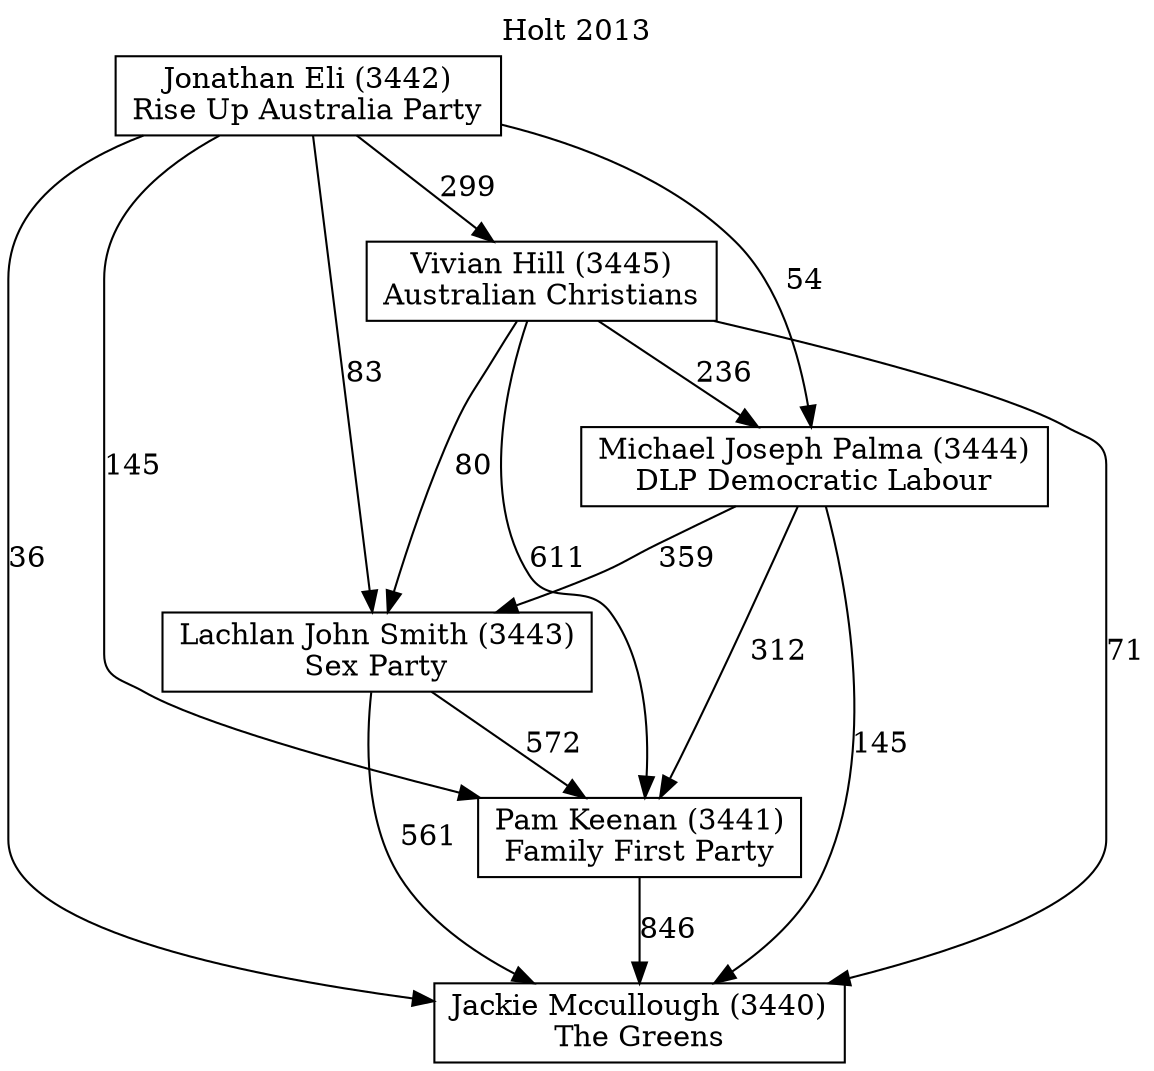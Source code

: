 // House preference flow
digraph "Jackie Mccullough (3440)_Holt_2013" {
	graph [label="Holt 2013" labelloc=t]
	node [shape=box]
	"Jackie Mccullough (3440)" [label="Jackie Mccullough (3440)
The Greens"]
	"Pam Keenan (3441)" [label="Pam Keenan (3441)
Family First Party"]
	"Lachlan John Smith (3443)" [label="Lachlan John Smith (3443)
Sex Party"]
	"Michael Joseph Palma (3444)" [label="Michael Joseph Palma (3444)
DLP Democratic Labour"]
	"Vivian Hill (3445)" [label="Vivian Hill (3445)
Australian Christians"]
	"Jonathan Eli (3442)" [label="Jonathan Eli (3442)
Rise Up Australia Party"]
	"Jackie Mccullough (3440)" [label="Jackie Mccullough (3440)
The Greens"]
	"Lachlan John Smith (3443)" [label="Lachlan John Smith (3443)
Sex Party"]
	"Michael Joseph Palma (3444)" [label="Michael Joseph Palma (3444)
DLP Democratic Labour"]
	"Vivian Hill (3445)" [label="Vivian Hill (3445)
Australian Christians"]
	"Jonathan Eli (3442)" [label="Jonathan Eli (3442)
Rise Up Australia Party"]
	"Jackie Mccullough (3440)" [label="Jackie Mccullough (3440)
The Greens"]
	"Michael Joseph Palma (3444)" [label="Michael Joseph Palma (3444)
DLP Democratic Labour"]
	"Vivian Hill (3445)" [label="Vivian Hill (3445)
Australian Christians"]
	"Jonathan Eli (3442)" [label="Jonathan Eli (3442)
Rise Up Australia Party"]
	"Jackie Mccullough (3440)" [label="Jackie Mccullough (3440)
The Greens"]
	"Vivian Hill (3445)" [label="Vivian Hill (3445)
Australian Christians"]
	"Jonathan Eli (3442)" [label="Jonathan Eli (3442)
Rise Up Australia Party"]
	"Jackie Mccullough (3440)" [label="Jackie Mccullough (3440)
The Greens"]
	"Jonathan Eli (3442)" [label="Jonathan Eli (3442)
Rise Up Australia Party"]
	"Jonathan Eli (3442)" [label="Jonathan Eli (3442)
Rise Up Australia Party"]
	"Vivian Hill (3445)" [label="Vivian Hill (3445)
Australian Christians"]
	"Jonathan Eli (3442)" [label="Jonathan Eli (3442)
Rise Up Australia Party"]
	"Jonathan Eli (3442)" [label="Jonathan Eli (3442)
Rise Up Australia Party"]
	"Michael Joseph Palma (3444)" [label="Michael Joseph Palma (3444)
DLP Democratic Labour"]
	"Vivian Hill (3445)" [label="Vivian Hill (3445)
Australian Christians"]
	"Jonathan Eli (3442)" [label="Jonathan Eli (3442)
Rise Up Australia Party"]
	"Michael Joseph Palma (3444)" [label="Michael Joseph Palma (3444)
DLP Democratic Labour"]
	"Jonathan Eli (3442)" [label="Jonathan Eli (3442)
Rise Up Australia Party"]
	"Jonathan Eli (3442)" [label="Jonathan Eli (3442)
Rise Up Australia Party"]
	"Vivian Hill (3445)" [label="Vivian Hill (3445)
Australian Christians"]
	"Jonathan Eli (3442)" [label="Jonathan Eli (3442)
Rise Up Australia Party"]
	"Jonathan Eli (3442)" [label="Jonathan Eli (3442)
Rise Up Australia Party"]
	"Lachlan John Smith (3443)" [label="Lachlan John Smith (3443)
Sex Party"]
	"Michael Joseph Palma (3444)" [label="Michael Joseph Palma (3444)
DLP Democratic Labour"]
	"Vivian Hill (3445)" [label="Vivian Hill (3445)
Australian Christians"]
	"Jonathan Eli (3442)" [label="Jonathan Eli (3442)
Rise Up Australia Party"]
	"Lachlan John Smith (3443)" [label="Lachlan John Smith (3443)
Sex Party"]
	"Vivian Hill (3445)" [label="Vivian Hill (3445)
Australian Christians"]
	"Jonathan Eli (3442)" [label="Jonathan Eli (3442)
Rise Up Australia Party"]
	"Lachlan John Smith (3443)" [label="Lachlan John Smith (3443)
Sex Party"]
	"Jonathan Eli (3442)" [label="Jonathan Eli (3442)
Rise Up Australia Party"]
	"Jonathan Eli (3442)" [label="Jonathan Eli (3442)
Rise Up Australia Party"]
	"Vivian Hill (3445)" [label="Vivian Hill (3445)
Australian Christians"]
	"Jonathan Eli (3442)" [label="Jonathan Eli (3442)
Rise Up Australia Party"]
	"Jonathan Eli (3442)" [label="Jonathan Eli (3442)
Rise Up Australia Party"]
	"Michael Joseph Palma (3444)" [label="Michael Joseph Palma (3444)
DLP Democratic Labour"]
	"Vivian Hill (3445)" [label="Vivian Hill (3445)
Australian Christians"]
	"Jonathan Eli (3442)" [label="Jonathan Eli (3442)
Rise Up Australia Party"]
	"Michael Joseph Palma (3444)" [label="Michael Joseph Palma (3444)
DLP Democratic Labour"]
	"Jonathan Eli (3442)" [label="Jonathan Eli (3442)
Rise Up Australia Party"]
	"Jonathan Eli (3442)" [label="Jonathan Eli (3442)
Rise Up Australia Party"]
	"Vivian Hill (3445)" [label="Vivian Hill (3445)
Australian Christians"]
	"Jonathan Eli (3442)" [label="Jonathan Eli (3442)
Rise Up Australia Party"]
	"Jonathan Eli (3442)" [label="Jonathan Eli (3442)
Rise Up Australia Party"]
	"Pam Keenan (3441)" [label="Pam Keenan (3441)
Family First Party"]
	"Lachlan John Smith (3443)" [label="Lachlan John Smith (3443)
Sex Party"]
	"Michael Joseph Palma (3444)" [label="Michael Joseph Palma (3444)
DLP Democratic Labour"]
	"Vivian Hill (3445)" [label="Vivian Hill (3445)
Australian Christians"]
	"Jonathan Eli (3442)" [label="Jonathan Eli (3442)
Rise Up Australia Party"]
	"Pam Keenan (3441)" [label="Pam Keenan (3441)
Family First Party"]
	"Michael Joseph Palma (3444)" [label="Michael Joseph Palma (3444)
DLP Democratic Labour"]
	"Vivian Hill (3445)" [label="Vivian Hill (3445)
Australian Christians"]
	"Jonathan Eli (3442)" [label="Jonathan Eli (3442)
Rise Up Australia Party"]
	"Pam Keenan (3441)" [label="Pam Keenan (3441)
Family First Party"]
	"Vivian Hill (3445)" [label="Vivian Hill (3445)
Australian Christians"]
	"Jonathan Eli (3442)" [label="Jonathan Eli (3442)
Rise Up Australia Party"]
	"Pam Keenan (3441)" [label="Pam Keenan (3441)
Family First Party"]
	"Jonathan Eli (3442)" [label="Jonathan Eli (3442)
Rise Up Australia Party"]
	"Jonathan Eli (3442)" [label="Jonathan Eli (3442)
Rise Up Australia Party"]
	"Vivian Hill (3445)" [label="Vivian Hill (3445)
Australian Christians"]
	"Jonathan Eli (3442)" [label="Jonathan Eli (3442)
Rise Up Australia Party"]
	"Jonathan Eli (3442)" [label="Jonathan Eli (3442)
Rise Up Australia Party"]
	"Michael Joseph Palma (3444)" [label="Michael Joseph Palma (3444)
DLP Democratic Labour"]
	"Vivian Hill (3445)" [label="Vivian Hill (3445)
Australian Christians"]
	"Jonathan Eli (3442)" [label="Jonathan Eli (3442)
Rise Up Australia Party"]
	"Michael Joseph Palma (3444)" [label="Michael Joseph Palma (3444)
DLP Democratic Labour"]
	"Jonathan Eli (3442)" [label="Jonathan Eli (3442)
Rise Up Australia Party"]
	"Jonathan Eli (3442)" [label="Jonathan Eli (3442)
Rise Up Australia Party"]
	"Vivian Hill (3445)" [label="Vivian Hill (3445)
Australian Christians"]
	"Jonathan Eli (3442)" [label="Jonathan Eli (3442)
Rise Up Australia Party"]
	"Jonathan Eli (3442)" [label="Jonathan Eli (3442)
Rise Up Australia Party"]
	"Lachlan John Smith (3443)" [label="Lachlan John Smith (3443)
Sex Party"]
	"Michael Joseph Palma (3444)" [label="Michael Joseph Palma (3444)
DLP Democratic Labour"]
	"Vivian Hill (3445)" [label="Vivian Hill (3445)
Australian Christians"]
	"Jonathan Eli (3442)" [label="Jonathan Eli (3442)
Rise Up Australia Party"]
	"Lachlan John Smith (3443)" [label="Lachlan John Smith (3443)
Sex Party"]
	"Vivian Hill (3445)" [label="Vivian Hill (3445)
Australian Christians"]
	"Jonathan Eli (3442)" [label="Jonathan Eli (3442)
Rise Up Australia Party"]
	"Lachlan John Smith (3443)" [label="Lachlan John Smith (3443)
Sex Party"]
	"Jonathan Eli (3442)" [label="Jonathan Eli (3442)
Rise Up Australia Party"]
	"Jonathan Eli (3442)" [label="Jonathan Eli (3442)
Rise Up Australia Party"]
	"Vivian Hill (3445)" [label="Vivian Hill (3445)
Australian Christians"]
	"Jonathan Eli (3442)" [label="Jonathan Eli (3442)
Rise Up Australia Party"]
	"Jonathan Eli (3442)" [label="Jonathan Eli (3442)
Rise Up Australia Party"]
	"Michael Joseph Palma (3444)" [label="Michael Joseph Palma (3444)
DLP Democratic Labour"]
	"Vivian Hill (3445)" [label="Vivian Hill (3445)
Australian Christians"]
	"Jonathan Eli (3442)" [label="Jonathan Eli (3442)
Rise Up Australia Party"]
	"Michael Joseph Palma (3444)" [label="Michael Joseph Palma (3444)
DLP Democratic Labour"]
	"Jonathan Eli (3442)" [label="Jonathan Eli (3442)
Rise Up Australia Party"]
	"Jonathan Eli (3442)" [label="Jonathan Eli (3442)
Rise Up Australia Party"]
	"Vivian Hill (3445)" [label="Vivian Hill (3445)
Australian Christians"]
	"Jonathan Eli (3442)" [label="Jonathan Eli (3442)
Rise Up Australia Party"]
	"Jonathan Eli (3442)" [label="Jonathan Eli (3442)
Rise Up Australia Party"]
	"Pam Keenan (3441)" -> "Jackie Mccullough (3440)" [label=846]
	"Lachlan John Smith (3443)" -> "Pam Keenan (3441)" [label=572]
	"Michael Joseph Palma (3444)" -> "Lachlan John Smith (3443)" [label=359]
	"Vivian Hill (3445)" -> "Michael Joseph Palma (3444)" [label=236]
	"Jonathan Eli (3442)" -> "Vivian Hill (3445)" [label=299]
	"Lachlan John Smith (3443)" -> "Jackie Mccullough (3440)" [label=561]
	"Michael Joseph Palma (3444)" -> "Jackie Mccullough (3440)" [label=145]
	"Vivian Hill (3445)" -> "Jackie Mccullough (3440)" [label=71]
	"Jonathan Eli (3442)" -> "Jackie Mccullough (3440)" [label=36]
	"Jonathan Eli (3442)" -> "Michael Joseph Palma (3444)" [label=54]
	"Vivian Hill (3445)" -> "Lachlan John Smith (3443)" [label=80]
	"Jonathan Eli (3442)" -> "Lachlan John Smith (3443)" [label=83]
	"Michael Joseph Palma (3444)" -> "Pam Keenan (3441)" [label=312]
	"Vivian Hill (3445)" -> "Pam Keenan (3441)" [label=611]
	"Jonathan Eli (3442)" -> "Pam Keenan (3441)" [label=145]
}
